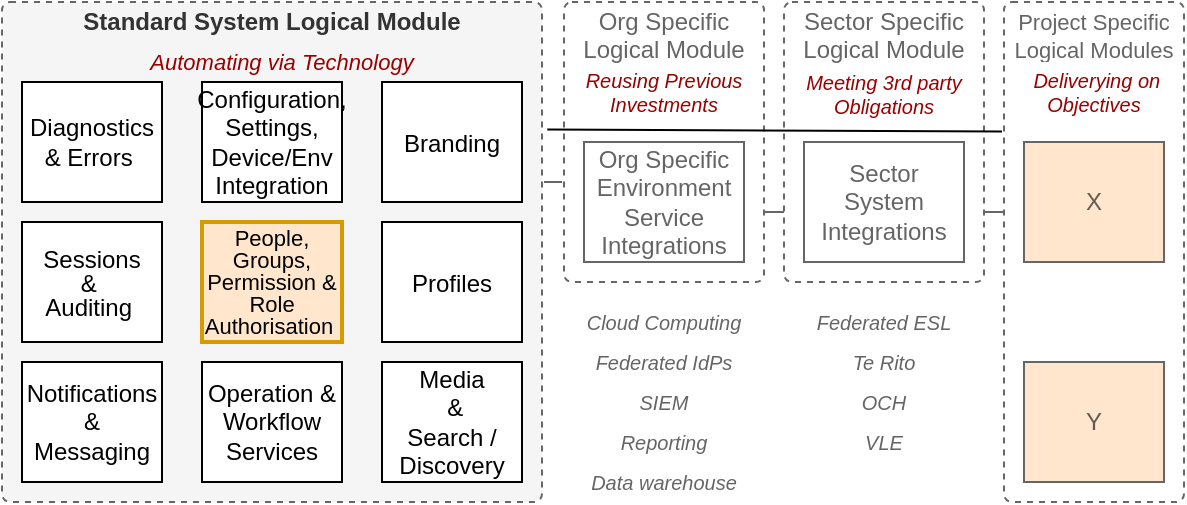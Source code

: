 <mxfile compressed="false" version="20.3.0" type="device">
  <diagram id="EpFx1K_y37onX5PtusL-" name="Functionality/Logical Modules">
    <mxGraphModel dx="782" dy="517" grid="1" gridSize="10" guides="1" tooltips="1" connect="1" arrows="1" fold="1" page="1" pageScale="1" pageWidth="827" pageHeight="1169" math="0" shadow="0">
      <root>
        <mxCell id="gSJsINXBegKE1LcOUbz0-0" />
        <mxCell id="OCoVe06duih3jOk6tfMH-0" value="Hilight" parent="gSJsINXBegKE1LcOUbz0-0" />
        <mxCell id="gSJsINXBegKE1LcOUbz0-1" parent="gSJsINXBegKE1LcOUbz0-0" />
        <mxCell id="gSJsINXBegKE1LcOUbz0-17" value="&lt;font style=&quot;font-size: 11px&quot;&gt;Project Specific Logical Modules&lt;/font&gt;" style="rounded=1;whiteSpace=wrap;html=1;dashed=1;absoluteArcSize=1;arcSize=8;fillColor=none;container=1;collapsible=0;recursiveResize=0;align=center;verticalAlign=top;spacing=6;spacingTop=-8;textOpacity=60;strokeColor=#666666;" parent="gSJsINXBegKE1LcOUbz0-1" vertex="1">
          <mxGeometry x="620" y="160" width="90" height="250" as="geometry" />
        </mxCell>
        <mxCell id="gSJsINXBegKE1LcOUbz0-18" value="X" style="rounded=0;whiteSpace=wrap;html=1;fillColor=#ffe6cc;textOpacity=60;strokeColor=#666666;" parent="gSJsINXBegKE1LcOUbz0-17" vertex="1">
          <mxGeometry x="10" y="70" width="70" height="60" as="geometry" />
        </mxCell>
        <mxCell id="cgWOcv93DuVKYVG6efOz-6" value="Y" style="rounded=0;whiteSpace=wrap;html=1;fillColor=#ffe6cc;textOpacity=60;strokeColor=#666666;" parent="gSJsINXBegKE1LcOUbz0-17" vertex="1">
          <mxGeometry x="10" y="180" width="70" height="60" as="geometry" />
        </mxCell>
        <mxCell id="gSJsINXBegKE1LcOUbz0-20" style="edgeStyle=none;rounded=0;orthogonalLoop=1;jettySize=auto;html=1;entryX=1;entryY=0.75;entryDx=0;entryDy=0;fontSize=12;fontColor=#990000;endArrow=none;endFill=0;align=left;textOpacity=60;strokeColor=#666666;" parent="gSJsINXBegKE1LcOUbz0-1" target="gSJsINXBegKE1LcOUbz0-12" edge="1">
          <mxGeometry relative="1" as="geometry">
            <mxPoint x="620" y="265" as="sourcePoint" />
          </mxGeometry>
        </mxCell>
        <mxCell id="gSJsINXBegKE1LcOUbz0-2" value="Org Specific Logical Module" style="rounded=1;whiteSpace=wrap;html=1;dashed=1;absoluteArcSize=1;arcSize=8;container=1;collapsible=0;recursiveResize=0;align=center;verticalAlign=top;spacing=6;spacingTop=-8;textOpacity=60;strokeColor=#666666;" parent="gSJsINXBegKE1LcOUbz0-1" vertex="1">
          <mxGeometry x="400" y="160" width="100" height="140" as="geometry" />
        </mxCell>
        <mxCell id="gSJsINXBegKE1LcOUbz0-19" value="Org Specific Environment Service&lt;br&gt;Integrations" style="rounded=0;whiteSpace=wrap;html=1;textOpacity=60;strokeColor=#666666;" parent="gSJsINXBegKE1LcOUbz0-2" vertex="1">
          <mxGeometry x="10" y="70" width="80" height="60" as="geometry" />
        </mxCell>
        <mxCell id="gSJsINXBegKE1LcOUbz0-3" value="&lt;b&gt;Standard System Logical Module&lt;/b&gt;" style="rounded=1;whiteSpace=wrap;html=1;dashed=1;absoluteArcSize=1;arcSize=8;container=1;collapsible=0;recursiveResize=0;align=center;verticalAlign=top;spacing=6;spacingTop=-8;fontStyle=0;strokeWidth=1;fillColor=#f5f5f5;strokeColor=#666666;fontColor=#333333;" parent="gSJsINXBegKE1LcOUbz0-1" vertex="1">
          <mxGeometry x="119" y="160" width="270" height="250" as="geometry" />
        </mxCell>
        <mxCell id="gSJsINXBegKE1LcOUbz0-6" value="&lt;p style=&quot;line-height: 100% ; font-size: 11px&quot;&gt;People, Groups, Permission &amp;amp; Role&lt;br&gt;&lt;font style=&quot;font-size: 11px&quot;&gt;Authorisation&lt;/font&gt;&amp;nbsp;&lt;/p&gt;" style="rounded=0;whiteSpace=wrap;html=1;strokeWidth=2;fillColor=#ffe6cc;strokeColor=#d79b00;" parent="gSJsINXBegKE1LcOUbz0-3" vertex="1">
          <mxGeometry x="100" y="110" width="70" height="60" as="geometry" />
        </mxCell>
        <mxCell id="gSJsINXBegKE1LcOUbz0-7" value="Configuration, Settings, Device/Env Integration" style="rounded=0;whiteSpace=wrap;html=1;" parent="gSJsINXBegKE1LcOUbz0-3" vertex="1">
          <mxGeometry x="100" y="40" width="70" height="60" as="geometry" />
        </mxCell>
        <mxCell id="gSJsINXBegKE1LcOUbz0-9" value="Media&lt;br&gt;&amp;nbsp;&amp;amp;&lt;br&gt;Search / Discovery" style="rounded=0;whiteSpace=wrap;html=1;strokeWidth=1;" parent="gSJsINXBegKE1LcOUbz0-3" vertex="1">
          <mxGeometry x="190" y="180" width="70" height="60" as="geometry" />
        </mxCell>
        <mxCell id="EKagQwNcVSqHctD09159-13" value="&lt;p style=&quot;line-height: 100%&quot;&gt;Sessions &lt;br&gt;&amp;amp;&amp;nbsp;&lt;br&gt;&lt;span&gt;Auditing&amp;nbsp;&lt;/span&gt;&lt;/p&gt;" style="rounded=0;whiteSpace=wrap;html=1;" parent="gSJsINXBegKE1LcOUbz0-3" vertex="1">
          <mxGeometry x="10" y="110" width="70" height="60" as="geometry" />
        </mxCell>
        <mxCell id="cgWOcv93DuVKYVG6efOz-8" value="&lt;p style=&quot;line-height: 100%&quot;&gt;Profiles&lt;br&gt;&lt;/p&gt;" style="rounded=0;whiteSpace=wrap;html=1;" parent="gSJsINXBegKE1LcOUbz0-3" vertex="1">
          <mxGeometry x="190" y="110" width="70" height="60" as="geometry" />
        </mxCell>
        <mxCell id="S9qaTlaMecAEe2MZ8wHX-0" value="&lt;p style=&quot;line-height: 100%&quot;&gt;Branding&lt;/p&gt;" style="rounded=0;whiteSpace=wrap;html=1;" parent="gSJsINXBegKE1LcOUbz0-3" vertex="1">
          <mxGeometry x="190" y="40" width="70" height="60" as="geometry" />
        </mxCell>
        <mxCell id="S9qaTlaMecAEe2MZ8wHX-1" value="Notifications&lt;br&gt;&amp;amp; &lt;br&gt;Messaging" style="rounded=0;whiteSpace=wrap;html=1;" parent="gSJsINXBegKE1LcOUbz0-3" vertex="1">
          <mxGeometry x="10" y="180" width="70" height="60" as="geometry" />
        </mxCell>
        <mxCell id="gSJsINXBegKE1LcOUbz0-11" value="Operation &amp;amp; Workflow Services" style="rounded=0;whiteSpace=wrap;html=1;" parent="gSJsINXBegKE1LcOUbz0-3" vertex="1">
          <mxGeometry x="100" y="180" width="70" height="60" as="geometry" />
        </mxCell>
        <mxCell id="gSJsINXBegKE1LcOUbz0-12" value="Sector Specific Logical Module" style="rounded=1;whiteSpace=wrap;html=1;dashed=1;absoluteArcSize=1;arcSize=8;container=1;collapsible=0;recursiveResize=0;align=center;verticalAlign=top;spacing=6;spacingTop=-8;textOpacity=60;strokeColor=#666666;" parent="gSJsINXBegKE1LcOUbz0-1" vertex="1">
          <mxGeometry x="510" y="160" width="100" height="140" as="geometry" />
        </mxCell>
        <mxCell id="gSJsINXBegKE1LcOUbz0-13" value="Sector&lt;br&gt;System&lt;br&gt;Integrations" style="rounded=0;whiteSpace=wrap;html=1;textOpacity=60;strokeColor=#666666;" parent="gSJsINXBegKE1LcOUbz0-12" vertex="1">
          <mxGeometry x="10" y="70" width="80" height="60" as="geometry" />
        </mxCell>
        <mxCell id="gSJsINXBegKE1LcOUbz0-15" style="edgeStyle=none;rounded=0;orthogonalLoop=1;jettySize=auto;html=1;entryX=1;entryY=0.75;entryDx=0;entryDy=0;endArrow=none;endFill=0;align=left;exitX=0;exitY=0.75;exitDx=0;exitDy=0;textOpacity=60;strokeColor=#666666;" parent="gSJsINXBegKE1LcOUbz0-1" source="gSJsINXBegKE1LcOUbz0-12" target="gSJsINXBegKE1LcOUbz0-2" edge="1">
          <mxGeometry relative="1" as="geometry">
            <mxPoint x="510" y="345" as="sourcePoint" />
          </mxGeometry>
        </mxCell>
        <mxCell id="gSJsINXBegKE1LcOUbz0-16" style="edgeStyle=none;rounded=0;orthogonalLoop=1;jettySize=auto;html=1;endArrow=none;endFill=0;align=left;exitX=0;exitY=0.5;exitDx=0;exitDy=0;strokeColor=#666666;" parent="gSJsINXBegKE1LcOUbz0-1" edge="1">
          <mxGeometry relative="1" as="geometry">
            <mxPoint x="399" y="250" as="sourcePoint" />
            <mxPoint x="390" y="250" as="targetPoint" />
          </mxGeometry>
        </mxCell>
        <mxCell id="gSJsINXBegKE1LcOUbz0-14" style="edgeStyle=none;rounded=0;orthogonalLoop=1;jettySize=auto;html=1;endArrow=none;endFill=0;align=left;exitX=-0.011;exitY=0.139;exitDx=0;exitDy=0;exitPerimeter=0;entryX=1.006;entryY=0.135;entryDx=0;entryDy=0;entryPerimeter=0;" parent="gSJsINXBegKE1LcOUbz0-1" edge="1">
          <mxGeometry relative="1" as="geometry">
            <mxPoint x="619.01" y="224.75" as="sourcePoint" />
            <mxPoint x="391.62" y="223.75" as="targetPoint" />
          </mxGeometry>
        </mxCell>
        <mxCell id="cgWOcv93DuVKYVG6efOz-0" value="Te Rito" style="rounded=0;whiteSpace=wrap;html=1;fontSize=10;textOpacity=60;fontStyle=2;strokeColor=none;" parent="gSJsINXBegKE1LcOUbz0-1" vertex="1">
          <mxGeometry x="520" y="330" width="80" height="20" as="geometry" />
        </mxCell>
        <mxCell id="cgWOcv93DuVKYVG6efOz-1" value="Federated ESL" style="rounded=0;whiteSpace=wrap;html=1;fontSize=10;textOpacity=60;fontStyle=2;strokeColor=none;" parent="gSJsINXBegKE1LcOUbz0-1" vertex="1">
          <mxGeometry x="520" y="310" width="80" height="20" as="geometry" />
        </mxCell>
        <mxCell id="cgWOcv93DuVKYVG6efOz-2" value="OCH" style="rounded=0;whiteSpace=wrap;html=1;fontSize=10;textOpacity=60;fontStyle=2;strokeColor=none;" parent="gSJsINXBegKE1LcOUbz0-1" vertex="1">
          <mxGeometry x="520" y="350" width="80" height="20" as="geometry" />
        </mxCell>
        <mxCell id="cgWOcv93DuVKYVG6efOz-3" value="Federated IdPs" style="rounded=0;whiteSpace=wrap;html=1;fontSize=10;textOpacity=60;fontStyle=2;strokeColor=none;" parent="gSJsINXBegKE1LcOUbz0-1" vertex="1">
          <mxGeometry x="410" y="330" width="80" height="20" as="geometry" />
        </mxCell>
        <mxCell id="cgWOcv93DuVKYVG6efOz-4" value="Cloud Computing" style="rounded=0;whiteSpace=wrap;html=1;fontSize=10;textOpacity=60;fontStyle=2;strokeColor=none;" parent="gSJsINXBegKE1LcOUbz0-1" vertex="1">
          <mxGeometry x="410" y="310" width="80" height="20" as="geometry" />
        </mxCell>
        <mxCell id="cgWOcv93DuVKYVG6efOz-5" value="SIEM" style="rounded=0;whiteSpace=wrap;html=1;fontSize=10;textOpacity=60;fontStyle=2;strokeColor=none;" parent="gSJsINXBegKE1LcOUbz0-1" vertex="1">
          <mxGeometry x="410" y="350" width="80" height="20" as="geometry" />
        </mxCell>
        <mxCell id="cgWOcv93DuVKYVG6efOz-7" value="Diagnostics &amp;amp; Errors&amp;nbsp;" style="rounded=0;whiteSpace=wrap;html=1;" parent="gSJsINXBegKE1LcOUbz0-1" vertex="1">
          <mxGeometry x="129" y="200" width="70" height="60" as="geometry" />
        </mxCell>
        <mxCell id="S9qaTlaMecAEe2MZ8wHX-2" value="Reporting" style="rounded=0;whiteSpace=wrap;html=1;fontSize=10;textOpacity=60;fontStyle=2;strokeColor=none;" parent="gSJsINXBegKE1LcOUbz0-1" vertex="1">
          <mxGeometry x="410" y="370" width="80" height="20" as="geometry" />
        </mxCell>
        <mxCell id="S9qaTlaMecAEe2MZ8wHX-3" value="Data warehouse" style="rounded=0;whiteSpace=wrap;html=1;fontSize=10;textOpacity=60;fontStyle=2;strokeColor=none;" parent="gSJsINXBegKE1LcOUbz0-1" vertex="1">
          <mxGeometry x="410" y="390" width="80" height="20" as="geometry" />
        </mxCell>
        <mxCell id="S9qaTlaMecAEe2MZ8wHX-4" value="VLE" style="rounded=0;whiteSpace=wrap;html=1;fontSize=10;textOpacity=60;fontStyle=2;strokeColor=none;" parent="gSJsINXBegKE1LcOUbz0-1" vertex="1">
          <mxGeometry x="520" y="370" width="80" height="20" as="geometry" />
        </mxCell>
        <mxCell id="02RhQ1yy25zqqAknkarm-1" value="Automating via Technology" style="text;html=1;strokeColor=none;fillColor=none;align=center;verticalAlign=middle;whiteSpace=wrap;rounded=0;fontSize=11;fontColor=#990000;fontStyle=2" parent="gSJsINXBegKE1LcOUbz0-1" vertex="1">
          <mxGeometry x="149" y="180" width="220" height="20" as="geometry" />
        </mxCell>
        <mxCell id="tQ_QoDGhXOkSltiblBuO-0" value="Reusing Previous Investments" style="text;html=1;strokeColor=none;fillColor=none;align=center;verticalAlign=middle;whiteSpace=wrap;rounded=0;fontSize=10;fontColor=#990000;fontStyle=2" parent="gSJsINXBegKE1LcOUbz0-1" vertex="1">
          <mxGeometry x="400" y="195" width="100" height="20" as="geometry" />
        </mxCell>
        <mxCell id="h-B6qh_69ruDIncRCCbj-0" value="Meeting 3rd party Obligations" style="text;html=1;strokeColor=none;fillColor=none;align=center;verticalAlign=middle;whiteSpace=wrap;rounded=0;fontSize=10;fontColor=#990000;fontStyle=2" parent="gSJsINXBegKE1LcOUbz0-1" vertex="1">
          <mxGeometry x="510" y="196" width="100" height="20" as="geometry" />
        </mxCell>
        <mxCell id="ICTD8bI57sns8q4JeafQ-0" value="&amp;nbsp;Deliverying on Objectives" style="text;html=1;strokeColor=none;fillColor=none;align=center;verticalAlign=middle;whiteSpace=wrap;rounded=0;fontSize=10;fontColor=#990000;fontStyle=2" parent="gSJsINXBegKE1LcOUbz0-1" vertex="1">
          <mxGeometry x="630" y="195" width="70" height="20" as="geometry" />
        </mxCell>
        <mxCell id="OmrFJGw_wg7e0XC3-Rxm-0" value="Title" parent="gSJsINXBegKE1LcOUbz0-0" visible="0" />
        <mxCell id="Maf1KFkJwOAkXcEBcFJN-0" value="&lt;font style=&quot;font-size: 12px&quot;&gt;Diagram: Logical Grouping of Functionality &amp;amp; Information - High Level&lt;/font&gt;" style="text;strokeColor=none;fillColor=none;html=1;fontSize=12;fontStyle=2;verticalAlign=middle;align=left;shadow=0;glass=0;comic=0;opacity=30;fontColor=#808080;strokeWidth=1;" parent="OmrFJGw_wg7e0XC3-Rxm-0" vertex="1">
          <mxGeometry x="120" y="440" width="520" height="20" as="geometry" />
        </mxCell>
      </root>
    </mxGraphModel>
  </diagram>
</mxfile>
